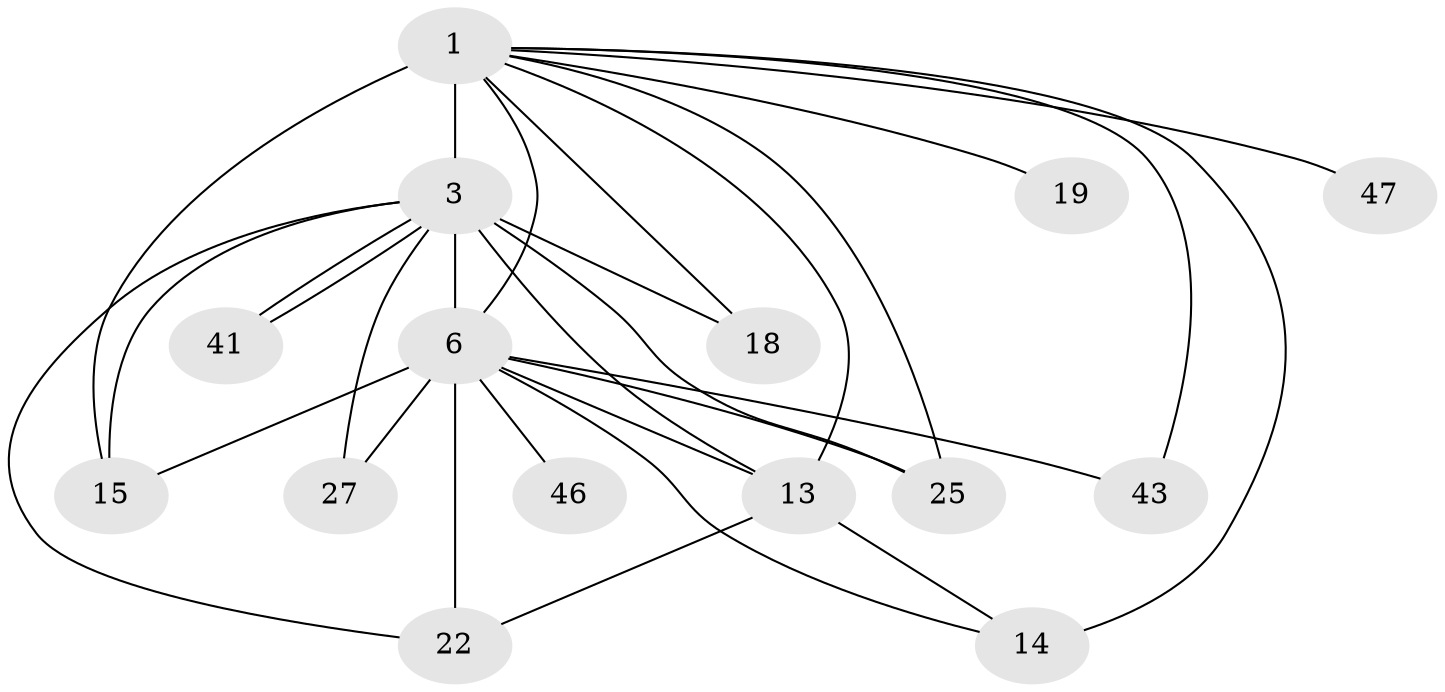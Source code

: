 // original degree distribution, {16: 0.0784313725490196, 14: 0.0196078431372549, 18: 0.0196078431372549, 15: 0.0196078431372549, 12: 0.058823529411764705, 3: 0.2549019607843137, 8: 0.0196078431372549, 4: 0.058823529411764705, 2: 0.47058823529411764}
// Generated by graph-tools (version 1.1) at 2025/17/03/04/25 18:17:52]
// undirected, 15 vertices, 29 edges
graph export_dot {
graph [start="1"]
  node [color=gray90,style=filled];
  1 [super="+42+2+20"];
  3 [super="+7+24+8+5"];
  6 [super="+10+32+50+40+38+48"];
  13 [super="+29+31"];
  14 [super="+28"];
  15;
  18;
  19 [super="+23"];
  22 [super="+30"];
  25 [super="+37"];
  27;
  41;
  43 [super="+45"];
  46;
  47;
  1 -- 3 [weight=25];
  1 -- 6 [weight=10];
  1 -- 13 [weight=3];
  1 -- 19 [weight=2];
  1 -- 47 [weight=2];
  1 -- 43 [weight=2];
  1 -- 14 [weight=2];
  1 -- 15;
  1 -- 18;
  1 -- 25;
  3 -- 6 [weight=9];
  3 -- 18;
  3 -- 25;
  3 -- 41 [weight=2];
  3 -- 41;
  3 -- 15;
  3 -- 27;
  3 -- 13 [weight=2];
  3 -- 22;
  6 -- 15;
  6 -- 43;
  6 -- 14;
  6 -- 46 [weight=2];
  6 -- 22 [weight=2];
  6 -- 25;
  6 -- 27;
  6 -- 13;
  13 -- 22;
  13 -- 14;
}
